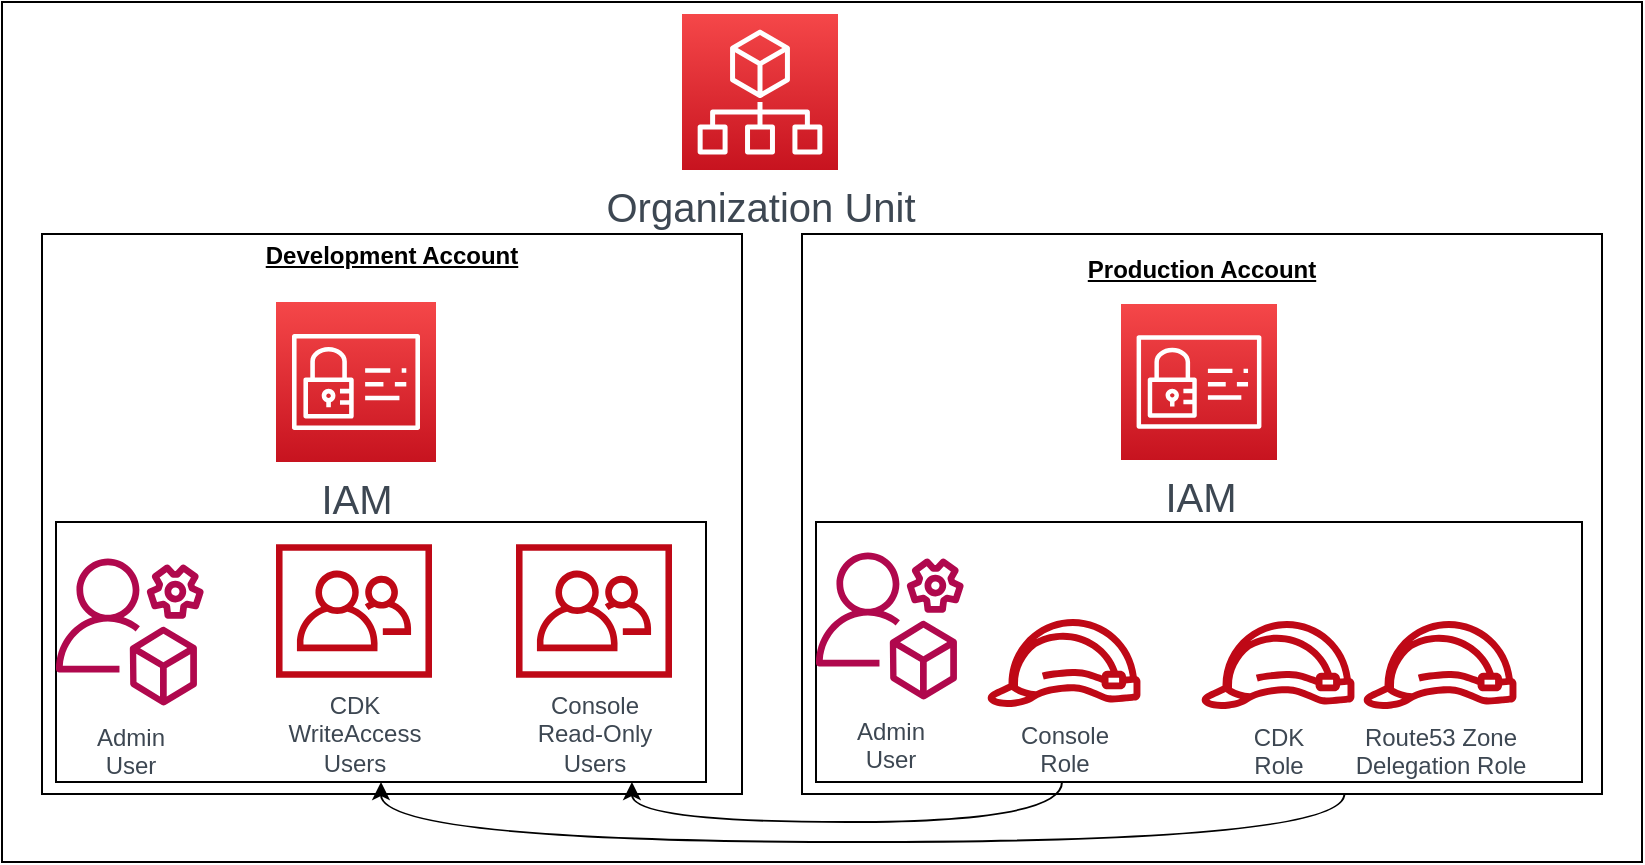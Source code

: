 <mxfile version="16.5.1" type="device" pages="4"><diagram id="SLA_qZpBtni6AxzCIXlk" name="access-management"><mxGraphModel dx="1340" dy="863" grid="1" gridSize="10" guides="1" tooltips="1" connect="1" arrows="1" fold="1" page="1" pageScale="1" pageWidth="850" pageHeight="1100" math="0" shadow="0"><root><mxCell id="wVJDQSX5_cYeupj3JR38-0"/><mxCell id="wVJDQSX5_cYeupj3JR38-1" parent="wVJDQSX5_cYeupj3JR38-0"/><mxCell id="wVJDQSX5_cYeupj3JR38-27" value="" style="rounded=0;whiteSpace=wrap;html=1;" parent="wVJDQSX5_cYeupj3JR38-1" vertex="1"><mxGeometry x="10" y="10" width="820" height="430" as="geometry"/></mxCell><mxCell id="wVJDQSX5_cYeupj3JR38-23" value="&lt;b&gt;&lt;u&gt;Production Account&lt;br&gt;&lt;br&gt;&lt;/u&gt;&lt;/b&gt;&lt;br&gt;&lt;br&gt;&lt;br&gt;&lt;br&gt;&lt;br&gt;&lt;br&gt;&lt;br&gt;&lt;br&gt;&lt;br&gt;&lt;br&gt;&lt;br&gt;&lt;br&gt;&lt;br&gt;&lt;br&gt;&lt;br&gt;&lt;br&gt;" style="rounded=0;whiteSpace=wrap;html=1;" parent="wVJDQSX5_cYeupj3JR38-1" vertex="1"><mxGeometry x="410" y="126" width="400" height="280" as="geometry"/></mxCell><mxCell id="wVJDQSX5_cYeupj3JR38-22" value="&lt;b&gt;&lt;u&gt;Development Account&lt;br&gt;&lt;br&gt;&lt;br&gt;&lt;br&gt;&lt;br&gt;&lt;br&gt;&lt;br&gt;&lt;br&gt;&lt;br&gt;&lt;br&gt;&lt;br&gt;&lt;br&gt;&lt;br&gt;&lt;br&gt;&lt;br&gt;&lt;br&gt;&lt;br&gt;&lt;br&gt;&lt;br&gt;&lt;/u&gt;&lt;/b&gt;" style="rounded=0;whiteSpace=wrap;html=1;" parent="wVJDQSX5_cYeupj3JR38-1" vertex="1"><mxGeometry x="30" y="126" width="350" height="280" as="geometry"/></mxCell><mxCell id="wVJDQSX5_cYeupj3JR38-20" value="" style="rounded=0;whiteSpace=wrap;html=1;" parent="wVJDQSX5_cYeupj3JR38-1" vertex="1"><mxGeometry x="417" y="270" width="383" height="130" as="geometry"/></mxCell><mxCell id="wVJDQSX5_cYeupj3JR38-19" value="" style="rounded=0;whiteSpace=wrap;html=1;" parent="wVJDQSX5_cYeupj3JR38-1" vertex="1"><mxGeometry x="37" y="270" width="325" height="130" as="geometry"/></mxCell><mxCell id="wVJDQSX5_cYeupj3JR38-2" value="&lt;span style=&quot;color: rgb(61 , 71 , 82) ; font-size: 20px&quot;&gt;IAM&lt;/span&gt;&lt;b style=&quot;color: rgb(0 , 0 , 0)&quot;&gt;&lt;u&gt;&lt;br&gt;&lt;/u&gt;&lt;/b&gt;" style="sketch=0;points=[[0,0,0],[0.25,0,0],[0.5,0,0],[0.75,0,0],[1,0,0],[0,1,0],[0.25,1,0],[0.5,1,0],[0.75,1,0],[1,1,0],[0,0.25,0],[0,0.5,0],[0,0.75,0],[1,0.25,0],[1,0.5,0],[1,0.75,0]];outlineConnect=0;fontColor=#232F3E;gradientColor=#F54749;gradientDirection=north;fillColor=#C7131F;strokeColor=#ffffff;dashed=0;verticalLabelPosition=bottom;verticalAlign=top;align=center;html=1;fontSize=12;fontStyle=0;aspect=fixed;shape=mxgraph.aws4.resourceIcon;resIcon=mxgraph.aws4.identity_and_access_management;" parent="wVJDQSX5_cYeupj3JR38-1" vertex="1"><mxGeometry x="147" y="160" width="80" height="80" as="geometry"/></mxCell><mxCell id="wVJDQSX5_cYeupj3JR38-3" value="&lt;span style=&quot;color: rgb(61 , 71 , 82) ; font-size: 20px&quot;&gt;Organization Unit&lt;/span&gt;" style="sketch=0;points=[[0,0,0],[0.25,0,0],[0.5,0,0],[0.75,0,0],[1,0,0],[0,1,0],[0.25,1,0],[0.5,1,0],[0.75,1,0],[1,1,0],[0,0.25,0],[0,0.5,0],[0,0.75,0],[1,0.25,0],[1,0.5,0],[1,0.75,0]];outlineConnect=0;fontColor=#232F3E;gradientColor=#F54749;gradientDirection=north;fillColor=#C7131F;strokeColor=#ffffff;dashed=0;verticalLabelPosition=bottom;verticalAlign=top;align=center;html=1;fontSize=12;fontStyle=0;aspect=fixed;shape=mxgraph.aws4.resourceIcon;resIcon=mxgraph.aws4.organizations;" parent="wVJDQSX5_cYeupj3JR38-1" vertex="1"><mxGeometry x="350" y="16" width="78" height="78" as="geometry"/></mxCell><mxCell id="wVJDQSX5_cYeupj3JR38-6" value="&lt;span data-lucid-type=&quot;application/vnd.lucid.text&quot; data-lucid-content=&quot;{&amp;#34;t&amp;#34;:&amp;#34;CDK\nWriteAccess&amp;#34;,&amp;#34;m&amp;#34;:[{&amp;#34;s&amp;#34;:0,&amp;#34;n&amp;#34;:&amp;#34;p&amp;#34;,&amp;#34;v&amp;#34;:1.1},{&amp;#34;s&amp;#34;:0,&amp;#34;n&amp;#34;:&amp;#34;a&amp;#34;,&amp;#34;v&amp;#34;:&amp;#34;center&amp;#34;},{&amp;#34;s&amp;#34;:4,&amp;#34;n&amp;#34;:&amp;#34;p&amp;#34;,&amp;#34;v&amp;#34;:1.1},{&amp;#34;s&amp;#34;:4,&amp;#34;n&amp;#34;:&amp;#34;a&amp;#34;,&amp;#34;v&amp;#34;:&amp;#34;center&amp;#34;},{&amp;#34;s&amp;#34;:0,&amp;#34;n&amp;#34;:&amp;#34;fc&amp;#34;,&amp;#34;v&amp;#34;:&amp;#34;Regular&amp;#34;,&amp;#34;e&amp;#34;:15},{&amp;#34;s&amp;#34;:0,&amp;#34;n&amp;#34;:&amp;#34;s&amp;#34;,&amp;#34;v&amp;#34;:26.667,&amp;#34;e&amp;#34;:15},{&amp;#34;s&amp;#34;:0,&amp;#34;n&amp;#34;:&amp;#34;c&amp;#34;,&amp;#34;v&amp;#34;:&amp;#34;3d4752ff&amp;#34;,&amp;#34;e&amp;#34;:15}]}&quot;&gt;&lt;font style=&quot;font-size: 12px&quot;&gt;&lt;span style=&quot;color: rgb(61 , 71 , 82)&quot;&gt;CDK&lt;br&gt;&lt;/span&gt;&lt;span style=&quot;color: rgb(61 , 71 , 82)&quot;&gt;WriteAccess&lt;br&gt;Users&lt;/span&gt;&lt;/font&gt;&lt;/span&gt;" style="sketch=0;outlineConnect=0;fontColor=#232F3E;gradientColor=none;fillColor=#BF0816;strokeColor=none;dashed=0;verticalLabelPosition=bottom;verticalAlign=top;align=center;html=1;fontSize=12;fontStyle=0;aspect=fixed;pointerEvents=1;shape=mxgraph.aws4.organizations_organizational_unit;" parent="wVJDQSX5_cYeupj3JR38-1" vertex="1"><mxGeometry x="147" y="281" width="78" height="67" as="geometry"/></mxCell><mxCell id="wVJDQSX5_cYeupj3JR38-7" value="&lt;font color=&quot;#3d4752&quot; style=&quot;font-size: 12px&quot;&gt;Admin&lt;br&gt;User&lt;/font&gt;" style="sketch=0;outlineConnect=0;fontColor=#232F3E;gradientColor=none;fillColor=#B0084D;strokeColor=none;dashed=0;verticalLabelPosition=bottom;verticalAlign=top;align=center;html=1;fontSize=12;fontStyle=0;aspect=fixed;pointerEvents=1;shape=mxgraph.aws4.organizations_management_account;" parent="wVJDQSX5_cYeupj3JR38-1" vertex="1"><mxGeometry x="37" y="286" width="74" height="78" as="geometry"/></mxCell><mxCell id="wVJDQSX5_cYeupj3JR38-9" value="&lt;font style=&quot;font-size: 12px&quot;&gt;&lt;span style=&quot;color: rgb(61 , 71 , 82)&quot;&gt;CDK&lt;/span&gt;&lt;br style=&quot;color: rgb(61 , 71 , 82)&quot;&gt;&lt;span style=&quot;color: rgb(61 , 71 , 82)&quot;&gt;Role&lt;/span&gt;&lt;/font&gt;" style="sketch=0;outlineConnect=0;fontColor=#232F3E;gradientColor=none;fillColor=#BF0816;strokeColor=none;dashed=0;verticalLabelPosition=bottom;verticalAlign=top;align=center;html=1;fontSize=12;fontStyle=0;aspect=fixed;pointerEvents=1;shape=mxgraph.aws4.role;" parent="wVJDQSX5_cYeupj3JR38-1" vertex="1"><mxGeometry x="609" y="319.5" width="78" height="44" as="geometry"/></mxCell><mxCell id="wVJDQSX5_cYeupj3JR38-10" value="&lt;font style=&quot;font-size: 12px&quot;&gt;&lt;span style=&quot;color: rgb(61 , 71 , 82)&quot;&gt;Console&lt;br&gt;&lt;/span&gt;&lt;span style=&quot;color: rgb(61 , 71 , 82)&quot;&gt;Read-Only&lt;br&gt;Users&lt;/span&gt;&lt;/font&gt;" style="sketch=0;outlineConnect=0;fontColor=#232F3E;gradientColor=none;fillColor=#BF0816;strokeColor=none;dashed=0;verticalLabelPosition=bottom;verticalAlign=top;align=center;html=1;fontSize=12;fontStyle=0;aspect=fixed;pointerEvents=1;shape=mxgraph.aws4.organizations_organizational_unit;" parent="wVJDQSX5_cYeupj3JR38-1" vertex="1"><mxGeometry x="267" y="281" width="78" height="67" as="geometry"/></mxCell><mxCell id="wVJDQSX5_cYeupj3JR38-12" value="&lt;span style=&quot;color: rgb(61 , 71 , 82) ; font-size: 20px&quot;&gt;IAM&lt;/span&gt;" style="sketch=0;points=[[0,0,0],[0.25,0,0],[0.5,0,0],[0.75,0,0],[1,0,0],[0,1,0],[0.25,1,0],[0.5,1,0],[0.75,1,0],[1,1,0],[0,0.25,0],[0,0.5,0],[0,0.75,0],[1,0.25,0],[1,0.5,0],[1,0.75,0]];outlineConnect=0;fontColor=#232F3E;gradientColor=#F54749;gradientDirection=north;fillColor=#C7131F;strokeColor=#ffffff;dashed=0;verticalLabelPosition=bottom;verticalAlign=top;align=center;html=1;fontSize=12;fontStyle=0;aspect=fixed;shape=mxgraph.aws4.resourceIcon;resIcon=mxgraph.aws4.identity_and_access_management;" parent="wVJDQSX5_cYeupj3JR38-1" vertex="1"><mxGeometry x="569.5" y="161" width="78" height="78" as="geometry"/></mxCell><mxCell id="wVJDQSX5_cYeupj3JR38-14" value="&lt;font color=&quot;#3d4752&quot; style=&quot;font-size: 12px&quot;&gt;Admin&lt;br&gt;User&lt;/font&gt;" style="sketch=0;outlineConnect=0;fontColor=#232F3E;gradientColor=none;fillColor=#B0084D;strokeColor=none;dashed=0;verticalLabelPosition=bottom;verticalAlign=top;align=center;html=1;fontSize=12;fontStyle=0;aspect=fixed;pointerEvents=1;shape=mxgraph.aws4.organizations_management_account;" parent="wVJDQSX5_cYeupj3JR38-1" vertex="1"><mxGeometry x="417" y="283" width="74" height="78" as="geometry"/></mxCell><mxCell id="wVJDQSX5_cYeupj3JR38-16" value="&lt;font color=&quot;#3d4752&quot; style=&quot;font-size: 12px&quot;&gt;Route53 Zone&lt;br&gt;Delegation Role&lt;/font&gt;" style="sketch=0;outlineConnect=0;fontColor=#232F3E;gradientColor=none;fillColor=#BF0816;strokeColor=none;dashed=0;verticalLabelPosition=bottom;verticalAlign=top;align=center;html=1;fontSize=12;fontStyle=0;aspect=fixed;pointerEvents=1;shape=mxgraph.aws4.role;" parent="wVJDQSX5_cYeupj3JR38-1" vertex="1"><mxGeometry x="690" y="319.5" width="78" height="44" as="geometry"/></mxCell><mxCell id="XJKbQcDCR-_RLxpUtyF5-1" value="&lt;font color=&quot;#3d4752&quot; style=&quot;font-size: 12px&quot;&gt;Console&lt;br&gt;Role&lt;/font&gt;" style="sketch=0;outlineConnect=0;fontColor=#232F3E;gradientColor=none;fillColor=#BF0816;strokeColor=none;dashed=0;verticalLabelPosition=bottom;verticalAlign=top;align=center;html=1;fontSize=12;fontStyle=0;aspect=fixed;pointerEvents=1;shape=mxgraph.aws4.role;" parent="wVJDQSX5_cYeupj3JR38-1" vertex="1"><mxGeometry x="502" y="318.5" width="78" height="44" as="geometry"/></mxCell><mxCell id="XJKbQcDCR-_RLxpUtyF5-4" value="" style="endArrow=classic;html=1;rounded=0;entryX=0.886;entryY=1;entryDx=0;entryDy=0;entryPerimeter=0;edgeStyle=orthogonalEdgeStyle;curved=1;" parent="wVJDQSX5_cYeupj3JR38-1" target="wVJDQSX5_cYeupj3JR38-19" edge="1"><mxGeometry width="50" height="50" relative="1" as="geometry"><mxPoint x="540" y="400" as="sourcePoint"/><mxPoint x="410" y="442" as="targetPoint"/><Array as="points"><mxPoint x="540" y="420"/><mxPoint x="325" y="420"/></Array></mxGeometry></mxCell><mxCell id="XJKbQcDCR-_RLxpUtyF5-5" value="" style="endArrow=classic;html=1;rounded=0;exitX=0.678;exitY=1;exitDx=0;exitDy=0;exitPerimeter=0;entryX=0.5;entryY=1;entryDx=0;entryDy=0;edgeStyle=orthogonalEdgeStyle;curved=1;" parent="wVJDQSX5_cYeupj3JR38-1" source="wVJDQSX5_cYeupj3JR38-23" target="wVJDQSX5_cYeupj3JR38-19" edge="1"><mxGeometry width="50" height="50" relative="1" as="geometry"><mxPoint x="549.943" y="380" as="sourcePoint"/><mxPoint x="334.95" y="410" as="targetPoint"/><Array as="points"><mxPoint x="681" y="430"/><mxPoint x="200" y="430"/></Array></mxGeometry></mxCell></root></mxGraphModel></diagram><diagram id="4JxDXsQ_b4LmEHMPBMEr" name="domain-management"><mxGraphModel dx="1341" dy="864" grid="1" gridSize="10" guides="1" tooltips="1" connect="1" arrows="1" fold="1" page="1" pageScale="1" pageWidth="850" pageHeight="1100" math="0" shadow="0"><root><mxCell id="RnAoHO7pZn6STn9k0tDL-0"/><mxCell id="RnAoHO7pZn6STn9k0tDL-1" parent="RnAoHO7pZn6STn9k0tDL-0"/><mxCell id="33d590vqgAE2FYPSCgR--0" value="" style="rounded=0;whiteSpace=wrap;html=1;" parent="RnAoHO7pZn6STn9k0tDL-1" vertex="1"><mxGeometry x="10" y="10" width="830" height="416" as="geometry"/></mxCell><mxCell id="33d590vqgAE2FYPSCgR--1" value="&lt;b&gt;&lt;u&gt;Production Account&lt;br&gt;&lt;br&gt;&lt;/u&gt;&lt;/b&gt;&lt;br&gt;&lt;br&gt;&lt;br&gt;&lt;br&gt;&lt;br&gt;&lt;br&gt;&lt;br&gt;&lt;br&gt;&lt;br&gt;&lt;br&gt;&lt;br&gt;&lt;br&gt;&lt;br&gt;&lt;br&gt;&lt;br&gt;&lt;br&gt;&lt;br&gt;" style="rounded=0;whiteSpace=wrap;html=1;" parent="RnAoHO7pZn6STn9k0tDL-1" vertex="1"><mxGeometry x="390" y="120" width="440" height="286" as="geometry"/></mxCell><mxCell id="33d590vqgAE2FYPSCgR--2" value="" style="rounded=0;whiteSpace=wrap;html=1;align=center;" parent="RnAoHO7pZn6STn9k0tDL-1" vertex="1"><mxGeometry x="30" y="120" width="350" height="286" as="geometry"/></mxCell><mxCell id="33d590vqgAE2FYPSCgR--3" value="" style="rounded=0;whiteSpace=wrap;html=1;" parent="RnAoHO7pZn6STn9k0tDL-1" vertex="1"><mxGeometry x="400" y="250" width="420" height="140" as="geometry"/></mxCell><mxCell id="33d590vqgAE2FYPSCgR--4" value="&lt;b&gt;&lt;u&gt;Development Account&lt;br&gt;&lt;br&gt;&lt;br&gt;&lt;br&gt;&lt;br&gt;&lt;br&gt;&lt;br&gt;&lt;br&gt;&lt;br&gt;&lt;br&gt;&lt;br&gt;&lt;br&gt;&lt;br&gt;&lt;br&gt;&lt;br&gt;&lt;br&gt;&lt;br&gt;&lt;br&gt;&lt;br&gt;&lt;br&gt;&lt;br&gt;&lt;br&gt;&lt;br&gt;&lt;br&gt;&lt;br&gt;&lt;br&gt;&lt;br&gt;&lt;/u&gt;&lt;/b&gt;" style="rounded=0;whiteSpace=wrap;html=1;" parent="RnAoHO7pZn6STn9k0tDL-1" vertex="1"><mxGeometry x="37" y="250" width="333" height="140" as="geometry"/></mxCell><mxCell id="33d590vqgAE2FYPSCgR--6" value="&lt;span style=&quot;color: rgb(61 , 71 , 82) ; font-size: 20px&quot;&gt;Organization Unit&lt;/span&gt;" style="sketch=0;points=[[0,0,0],[0.25,0,0],[0.5,0,0],[0.75,0,0],[1,0,0],[0,1,0],[0.25,1,0],[0.5,1,0],[0.75,1,0],[1,1,0],[0,0.25,0],[0,0.5,0],[0,0.75,0],[1,0.25,0],[1,0.5,0],[1,0.75,0]];outlineConnect=0;fontColor=#232F3E;gradientColor=#F54749;gradientDirection=north;fillColor=#C7131F;strokeColor=#ffffff;dashed=0;verticalLabelPosition=bottom;verticalAlign=top;align=center;html=1;fontSize=12;fontStyle=0;aspect=fixed;shape=mxgraph.aws4.resourceIcon;resIcon=mxgraph.aws4.organizations;" parent="RnAoHO7pZn6STn9k0tDL-1" vertex="1"><mxGeometry x="350" y="20" width="64" height="64" as="geometry"/></mxCell><mxCell id="33d590vqgAE2FYPSCgR--16" value="&lt;span style=&quot;color: rgb(61 , 71 , 82) ; font-size: 20px&quot;&gt;Hosted Zone&lt;/span&gt;" style="sketch=0;points=[[0,0,0],[0.25,0,0],[0.5,0,0],[0.75,0,0],[1,0,0],[0,1,0],[0.25,1,0],[0.5,1,0],[0.75,1,0],[1,1,0],[0,0.25,0],[0,0.5,0],[0,0.75,0],[1,0.25,0],[1,0.5,0],[1,0.75,0]];outlineConnect=0;fontColor=#232F3E;gradientColor=#945DF2;gradientDirection=north;fillColor=#5A30B5;strokeColor=#ffffff;dashed=0;verticalLabelPosition=bottom;verticalAlign=top;align=center;html=1;fontSize=12;fontStyle=0;aspect=fixed;shape=mxgraph.aws4.resourceIcon;resIcon=mxgraph.aws4.route_53;" parent="RnAoHO7pZn6STn9k0tDL-1" vertex="1"><mxGeometry x="55" y="150" width="70" height="70" as="geometry"/></mxCell><mxCell id="33d590vqgAE2FYPSCgR--18" value="dev.example.com&lt;br&gt;NS Record" style="sketch=0;outlineConnect=0;fontColor=#232F3E;gradientColor=none;fillColor=#4D27AA;strokeColor=none;dashed=0;verticalLabelPosition=bottom;verticalAlign=top;align=center;html=1;fontSize=12;fontStyle=0;aspect=fixed;pointerEvents=1;shape=mxgraph.aws4.namespace;" parent="RnAoHO7pZn6STn9k0tDL-1" vertex="1"><mxGeometry x="50" y="265.5" width="78" height="78" as="geometry"/></mxCell><mxCell id="33d590vqgAE2FYPSCgR--19" value="example.com&lt;br&gt;NS Record" style="sketch=0;outlineConnect=0;fontColor=#232F3E;gradientColor=none;fillColor=#4D27AA;strokeColor=none;dashed=0;verticalLabelPosition=bottom;verticalAlign=top;align=center;html=1;fontSize=12;fontStyle=0;aspect=fixed;pointerEvents=1;shape=mxgraph.aws4.namespace;" parent="RnAoHO7pZn6STn9k0tDL-1" vertex="1"><mxGeometry x="408" y="265.5" width="78" height="78" as="geometry"/></mxCell><mxCell id="33d590vqgAE2FYPSCgR--20" value="dev.example.com&lt;br&gt;NS Record" style="sketch=0;outlineConnect=0;fontColor=#232F3E;gradientColor=none;fillColor=#4D27AA;strokeColor=none;dashed=0;verticalLabelPosition=bottom;verticalAlign=top;align=center;html=1;fontSize=12;fontStyle=0;aspect=fixed;pointerEvents=1;shape=mxgraph.aws4.namespace;" parent="RnAoHO7pZn6STn9k0tDL-1" vertex="1"><mxGeometry x="734" y="271" width="72" height="72" as="geometry"/></mxCell><mxCell id="33d590vqgAE2FYPSCgR--21" value="" style="endArrow=classic;html=1;rounded=0;entryX=0.836;entryY=1.007;entryDx=0;entryDy=0;entryPerimeter=0;edgeStyle=orthogonalEdgeStyle;curved=1;" parent="RnAoHO7pZn6STn9k0tDL-1" target="33d590vqgAE2FYPSCgR--3" edge="1"><mxGeometry width="50" height="50" relative="1" as="geometry"><mxPoint x="90" y="390" as="sourcePoint"/><mxPoint x="550" y="450" as="targetPoint"/><Array as="points"><mxPoint x="90" y="420"/><mxPoint x="751" y="420"/></Array></mxGeometry></mxCell><mxCell id="33d590vqgAE2FYPSCgR--22" value="&lt;span style=&quot;color: rgb(61 , 71 , 82) ; font-size: 20px&quot;&gt;Certificates&lt;/span&gt;" style="sketch=0;points=[[0,0,0],[0.25,0,0],[0.5,0,0],[0.75,0,0],[1,0,0],[0,1,0],[0.25,1,0],[0.5,1,0],[0.75,1,0],[1,1,0],[0,0.25,0],[0,0.5,0],[0,0.75,0],[1,0.25,0],[1,0.5,0],[1,0.75,0]];outlineConnect=0;fontColor=#232F3E;gradientColor=#F54749;gradientDirection=north;fillColor=#C7131F;strokeColor=#ffffff;dashed=0;verticalLabelPosition=bottom;verticalAlign=top;align=center;html=1;fontSize=12;fontStyle=0;aspect=fixed;shape=mxgraph.aws4.resourceIcon;resIcon=mxgraph.aws4.certificate_manager_3;" parent="RnAoHO7pZn6STn9k0tDL-1" vertex="1"><mxGeometry x="178" y="150" width="69" height="69" as="geometry"/></mxCell><mxCell id="33d590vqgAE2FYPSCgR--26" value="MX &amp;amp; SPF&lt;br&gt;Records" style="sketch=0;outlineConnect=0;fontColor=#232F3E;gradientColor=none;fillColor=#4D27AA;strokeColor=none;dashed=0;verticalLabelPosition=bottom;verticalAlign=top;align=center;html=1;fontSize=12;fontStyle=0;aspect=fixed;pointerEvents=1;shape=mxgraph.aws4.hosted_zone;" parent="RnAoHO7pZn6STn9k0tDL-1" vertex="1"><mxGeometry x="135" y="267" width="78" height="77" as="geometry"/></mxCell><mxCell id="33d590vqgAE2FYPSCgR--27" value="CNAME/TXT/A&lt;br&gt;Records" style="sketch=0;outlineConnect=0;fontColor=#232F3E;gradientColor=none;fillColor=#4D27AA;strokeColor=none;dashed=0;verticalLabelPosition=bottom;verticalAlign=top;align=center;html=1;fontSize=12;fontStyle=0;aspect=fixed;pointerEvents=1;shape=mxgraph.aws4.hosted_zone;" parent="RnAoHO7pZn6STn9k0tDL-1" vertex="1"><mxGeometry x="214" y="267" width="78" height="77" as="geometry"/></mxCell><mxCell id="33d590vqgAE2FYPSCgR--29" value="CNAME/TXT/A&lt;br&gt;Records" style="sketch=0;outlineConnect=0;fontColor=#232F3E;gradientColor=none;fillColor=#4D27AA;strokeColor=none;dashed=0;verticalLabelPosition=bottom;verticalAlign=top;align=center;html=1;fontSize=12;fontStyle=0;aspect=fixed;pointerEvents=1;shape=mxgraph.aws4.hosted_zone;" parent="RnAoHO7pZn6STn9k0tDL-1" vertex="1"><mxGeometry x="566" y="266" width="78" height="77" as="geometry"/></mxCell><mxCell id="33d590vqgAE2FYPSCgR--30" value="MX &amp;amp; SPF&lt;br&gt;Records" style="sketch=0;outlineConnect=0;fontColor=#232F3E;gradientColor=none;fillColor=#4D27AA;strokeColor=none;dashed=0;verticalLabelPosition=bottom;verticalAlign=top;align=center;html=1;fontSize=12;fontStyle=0;aspect=fixed;pointerEvents=1;shape=mxgraph.aws4.hosted_zone;" parent="RnAoHO7pZn6STn9k0tDL-1" vertex="1"><mxGeometry x="489" y="266" width="78" height="77" as="geometry"/></mxCell><mxCell id="v5e4a_51ig1777QNTJ_8-0" value="dev.example&lt;br&gt;.Certificate" style="outlineConnect=0;dashed=0;verticalLabelPosition=bottom;verticalAlign=top;align=center;html=1;shape=mxgraph.aws3.certificate;fillColor=#5294CF;gradientColor=none;" parent="RnAoHO7pZn6STn9k0tDL-1" vertex="1"><mxGeometry x="300" y="259" width="63" height="85.5" as="geometry"/></mxCell><mxCell id="v5e4a_51ig1777QNTJ_8-1" value="example.com&lt;br&gt;Certificate" style="outlineConnect=0;dashed=0;verticalLabelPosition=bottom;verticalAlign=top;align=center;html=1;shape=mxgraph.aws3.certificate;fillColor=#5294CF;gradientColor=none;" parent="RnAoHO7pZn6STn9k0tDL-1" vertex="1"><mxGeometry x="653" y="257.5" width="63" height="85.5" as="geometry"/></mxCell><mxCell id="ZGMTUYiA0braG0q-F0sj-0" value="&lt;span style=&quot;color: rgb(61 , 71 , 82) ; font-size: 20px&quot;&gt;API GW&lt;/span&gt;" style="outlineConnect=0;dashed=0;verticalLabelPosition=bottom;verticalAlign=top;align=center;html=1;shape=mxgraph.aws3.api_gateway;fillColor=#D9A741;gradientColor=none;fontSize=12;" vertex="1" parent="RnAoHO7pZn6STn9k0tDL-1"><mxGeometry x="292" y="150" width="58" height="69" as="geometry"/></mxCell><mxCell id="ZGMTUYiA0braG0q-F0sj-2" value="&lt;span style=&quot;color: rgb(61 , 71 , 82) ; font-size: 20px&quot;&gt;Hosted Zone&lt;/span&gt;" style="sketch=0;points=[[0,0,0],[0.25,0,0],[0.5,0,0],[0.75,0,0],[1,0,0],[0,1,0],[0.25,1,0],[0.5,1,0],[0.75,1,0],[1,1,0],[0,0.25,0],[0,0.5,0],[0,0.75,0],[1,0.25,0],[1,0.5,0],[1,0.75,0]];outlineConnect=0;fontColor=#232F3E;gradientColor=#945DF2;gradientDirection=north;fillColor=#5A30B5;strokeColor=#ffffff;dashed=0;verticalLabelPosition=bottom;verticalAlign=top;align=center;html=1;fontSize=12;fontStyle=0;aspect=fixed;shape=mxgraph.aws4.resourceIcon;resIcon=mxgraph.aws4.route_53;" vertex="1" parent="RnAoHO7pZn6STn9k0tDL-1"><mxGeometry x="459" y="160" width="63" height="63" as="geometry"/></mxCell><mxCell id="ZGMTUYiA0braG0q-F0sj-3" value="&lt;span style=&quot;color: rgb(61 , 71 , 82) ; font-size: 20px&quot;&gt;Certificates&lt;/span&gt;" style="sketch=0;points=[[0,0,0],[0.25,0,0],[0.5,0,0],[0.75,0,0],[1,0,0],[0,1,0],[0.25,1,0],[0.5,1,0],[0.75,1,0],[1,1,0],[0,0.25,0],[0,0.5,0],[0,0.75,0],[1,0.25,0],[1,0.5,0],[1,0.75,0]];outlineConnect=0;fontColor=#232F3E;gradientColor=#F54749;gradientDirection=north;fillColor=#C7131F;strokeColor=#ffffff;dashed=0;verticalLabelPosition=bottom;verticalAlign=top;align=center;html=1;fontSize=12;fontStyle=0;aspect=fixed;shape=mxgraph.aws4.resourceIcon;resIcon=mxgraph.aws4.certificate_manager_3;" vertex="1" parent="RnAoHO7pZn6STn9k0tDL-1"><mxGeometry x="582" y="160" width="62" height="62" as="geometry"/></mxCell><mxCell id="ZGMTUYiA0braG0q-F0sj-4" value="&lt;span style=&quot;color: rgb(61 , 71 , 82) ; font-size: 20px&quot;&gt;API GW&lt;/span&gt;" style="outlineConnect=0;dashed=0;verticalLabelPosition=bottom;verticalAlign=top;align=center;html=1;shape=mxgraph.aws3.api_gateway;fillColor=#D9A741;gradientColor=none;fontSize=12;" vertex="1" parent="RnAoHO7pZn6STn9k0tDL-1"><mxGeometry x="696" y="150" width="64" height="72" as="geometry"/></mxCell></root></mxGraphModel></diagram><diagram id="CWAYKkZ2U7xtCrWsAGH_" name="static-site"><mxGraphModel dx="1341" dy="864" grid="1" gridSize="10" guides="1" tooltips="1" connect="1" arrows="1" fold="1" page="1" pageScale="1" pageWidth="850" pageHeight="1100" math="0" shadow="0"><root><mxCell id="myEVgsa8XitPbdo4KWvX-0"/><mxCell id="myEVgsa8XitPbdo4KWvX-1" parent="myEVgsa8XitPbdo4KWvX-0"/><mxCell id="1F7x_2fUVxJOTwaGZERF-0" value="" style="rounded=0;whiteSpace=wrap;html=1;" parent="myEVgsa8XitPbdo4KWvX-1" vertex="1"><mxGeometry x="25" y="130" width="359" height="117" as="geometry"/></mxCell><mxCell id="1F7x_2fUVxJOTwaGZERF-4" value="&lt;span style=&quot;color: rgb(61 , 71 , 82) ; font-size: 20px&quot;&gt;CloudFront&lt;/span&gt;" style="sketch=0;points=[[0,0,0],[0.25,0,0],[0.5,0,0],[0.75,0,0],[1,0,0],[0,1,0],[0.25,1,0],[0.5,1,0],[0.75,1,0],[1,1,0],[0,0.25,0],[0,0.5,0],[0,0.75,0],[1,0.25,0],[1,0.5,0],[1,0.75,0]];outlineConnect=0;fontColor=#232F3E;gradientColor=#945DF2;gradientDirection=north;fillColor=#5A30B5;strokeColor=#ffffff;dashed=0;verticalLabelPosition=bottom;verticalAlign=top;align=center;html=1;fontSize=12;fontStyle=0;aspect=fixed;shape=mxgraph.aws4.resourceIcon;resIcon=mxgraph.aws4.cloudfront;" parent="myEVgsa8XitPbdo4KWvX-1" vertex="1"><mxGeometry x="173.25" y="24.5" width="69" height="69" as="geometry"/></mxCell><mxCell id="vdbpVnK7V8ojzlFlDcJC-0" value="Domain&lt;br&gt;Certificate" style="outlineConnect=0;dashed=0;verticalLabelPosition=bottom;verticalAlign=top;align=center;html=1;shape=mxgraph.aws3.certificate;fillColor=#5294CF;gradientColor=none;" parent="myEVgsa8XitPbdo4KWvX-1" vertex="1"><mxGeometry x="183.5" y="152.91" width="48.5" height="59.25" as="geometry"/></mxCell><mxCell id="vdbpVnK7V8ojzlFlDcJC-1" value="&lt;span style=&quot;color: rgb(61 , 71 , 82) ; font-size: 20px&quot;&gt;S3&lt;/span&gt;" style="outlineConnect=0;dashed=0;verticalLabelPosition=bottom;verticalAlign=top;align=center;html=1;shape=mxgraph.aws3.s3;fillColor=#E05243;gradientColor=none;" parent="myEVgsa8XitPbdo4KWvX-1" vertex="1"><mxGeometry x="317.5" y="19" width="66.5" height="79" as="geometry"/></mxCell><mxCell id="vdbpVnK7V8ojzlFlDcJC-2" value="Static WebSite &lt;br&gt;Bucket" style="sketch=0;outlineConnect=0;fontColor=#232F3E;gradientColor=none;fillColor=#3F8624;strokeColor=none;dashed=0;verticalLabelPosition=bottom;verticalAlign=top;align=center;html=1;fontSize=12;fontStyle=0;aspect=fixed;pointerEvents=1;shape=mxgraph.aws4.bucket_with_objects;" parent="myEVgsa8XitPbdo4KWvX-1" vertex="1"><mxGeometry x="313" y="156" width="54" height="56.16" as="geometry"/></mxCell><mxCell id="j28ZeoYxioUev0i68DGe-1" value="" style="endArrow=classic;html=1;rounded=0;" parent="myEVgsa8XitPbdo4KWvX-1" edge="1"><mxGeometry width="50" height="50" relative="1" as="geometry"><mxPoint x="244" y="37" as="sourcePoint"/><mxPoint x="314" y="37" as="targetPoint"/></mxGeometry></mxCell><mxCell id="Fv7yCbiL3cMPpWhen5SA-0" value="&lt;span style=&quot;color: rgb(61 , 71 , 82) ; font-size: 20px&quot;&gt;Hosted Zone&lt;br&gt;&lt;/span&gt;" style="sketch=0;points=[[0,0,0],[0.25,0,0],[0.5,0,0],[0.75,0,0],[1,0,0],[0,1,0],[0.25,1,0],[0.5,1,0],[0.75,1,0],[1,1,0],[0,0.25,0],[0,0.5,0],[0,0.75,0],[1,0.25,0],[1,0.5,0],[1,0.75,0]];outlineConnect=0;fontColor=#232F3E;gradientColor=#945DF2;gradientDirection=north;fillColor=#5A30B5;strokeColor=#ffffff;dashed=0;verticalLabelPosition=bottom;verticalAlign=top;align=center;html=1;fontSize=12;fontStyle=0;aspect=fixed;shape=mxgraph.aws4.resourceIcon;resIcon=mxgraph.aws4.route_53;" vertex="1" parent="myEVgsa8XitPbdo4KWvX-1"><mxGeometry x="35" y="23.5" width="70" height="70" as="geometry"/></mxCell><mxCell id="NuAdhkxdkpsoM22tw51c-0" value="Website URL&lt;br&gt;A Record" style="sketch=0;outlineConnect=0;fontColor=#232F3E;gradientColor=none;fillColor=#4D27AA;strokeColor=none;dashed=0;verticalLabelPosition=bottom;verticalAlign=top;align=center;html=1;fontSize=12;fontStyle=0;aspect=fixed;pointerEvents=1;shape=mxgraph.aws4.hosted_zone;" vertex="1" parent="myEVgsa8XitPbdo4KWvX-1"><mxGeometry x="55" y="152.91" width="57.83" height="57.09" as="geometry"/></mxCell><mxCell id="NuAdhkxdkpsoM22tw51c-1" value="" style="endArrow=classic;html=1;rounded=0;" edge="1" parent="myEVgsa8XitPbdo4KWvX-1"><mxGeometry width="50" height="50" relative="1" as="geometry"><mxPoint x="105" y="40" as="sourcePoint"/><mxPoint x="175" y="40" as="targetPoint"/></mxGeometry></mxCell></root></mxGraphModel></diagram><diagram id="OooBm7AfFeT4mQq3ELfN" name="user-management"><mxGraphModel dx="1340" dy="863" grid="1" gridSize="10" guides="1" tooltips="1" connect="1" arrows="1" fold="1" page="1" pageScale="1" pageWidth="850" pageHeight="1100" math="0" shadow="0"><root><mxCell id="h5DFBAZ5GK0CYtfQ-ZNv-0"/><mxCell id="h5DFBAZ5GK0CYtfQ-ZNv-1" parent="h5DFBAZ5GK0CYtfQ-ZNv-0"/><mxCell id="Jg6i_r_Q03I4rPbvGvM9-14" value="&lt;b&gt;&lt;u&gt;&lt;br&gt;&lt;/u&gt;&lt;/b&gt;" style="rounded=0;whiteSpace=wrap;html=1;" vertex="1" parent="h5DFBAZ5GK0CYtfQ-ZNv-1"><mxGeometry x="310" y="23" width="200" height="102" as="geometry"/></mxCell><mxCell id="epskYRbCHfM61tl0P-ie-4" value="&lt;b&gt;&lt;u&gt;&lt;br&gt;&lt;/u&gt;&lt;/b&gt;" style="rounded=0;whiteSpace=wrap;html=1;" vertex="1" parent="h5DFBAZ5GK0CYtfQ-ZNv-1"><mxGeometry x="310" y="138" width="200" height="160" as="geometry"/></mxCell><mxCell id="Jg6i_r_Q03I4rPbvGvM9-1" style="edgeStyle=none;rounded=0;orthogonalLoop=1;jettySize=auto;html=1;fontSize=12;entryX=0;entryY=0.5;entryDx=0;entryDy=0;entryPerimeter=0;" edge="1" parent="h5DFBAZ5GK0CYtfQ-ZNv-1" source="epskYRbCHfM61tl0P-ie-18" target="epskYRbCHfM61tl0P-ie-25"><mxGeometry relative="1" as="geometry"><mxPoint x="200" y="55" as="targetPoint"/></mxGeometry></mxCell><mxCell id="Jg6i_r_Q03I4rPbvGvM9-8" value="JWT&lt;br&gt;Authorizer" style="edgeLabel;html=1;align=center;verticalAlign=middle;resizable=0;points=[];fontSize=12;" vertex="1" connectable="0" parent="Jg6i_r_Q03I4rPbvGvM9-1"><mxGeometry x="-0.178" y="1" relative="1" as="geometry"><mxPoint y="-1" as="offset"/></mxGeometry></mxCell><mxCell id="Jg6i_r_Q03I4rPbvGvM9-2" style="edgeStyle=none;rounded=0;orthogonalLoop=1;jettySize=auto;html=1;exitX=1;exitY=0.8;exitDx=0;exitDy=0;exitPerimeter=0;entryX=0;entryY=0.5;entryDx=0;entryDy=0;entryPerimeter=0;fontSize=12;" edge="1" parent="h5DFBAZ5GK0CYtfQ-ZNv-1" source="epskYRbCHfM61tl0P-ie-18" target="epskYRbCHfM61tl0P-ie-22"><mxGeometry relative="1" as="geometry"/></mxCell><mxCell id="Jg6i_r_Q03I4rPbvGvM9-4" value="/users&lt;br&gt;/signIn&lt;br&gt;/signOut" style="edgeLabel;html=1;align=center;verticalAlign=middle;resizable=0;points=[];fontSize=12;" vertex="1" connectable="0" parent="Jg6i_r_Q03I4rPbvGvM9-2"><mxGeometry x="-0.218" y="3" relative="1" as="geometry"><mxPoint y="1" as="offset"/></mxGeometry></mxCell><mxCell id="epskYRbCHfM61tl0P-ie-18" value="&lt;span style=&quot;color: rgb(61 , 71 , 82) ; font-size: 20px&quot;&gt;API GW&lt;/span&gt;" style="outlineConnect=0;dashed=0;verticalLabelPosition=bottom;verticalAlign=top;align=center;html=1;shape=mxgraph.aws3.api_gateway;fillColor=#D9A741;gradientColor=none;fontSize=12;" vertex="1" parent="h5DFBAZ5GK0CYtfQ-ZNv-1"><mxGeometry x="20" y="106" width="58" height="69" as="geometry"/></mxCell><mxCell id="epskYRbCHfM61tl0P-ie-22" value="&lt;span style=&quot;color: rgb(61 , 71 , 82) ; font-size: 20px&quot;&gt;LAMBDA&lt;/span&gt;" style="outlineConnect=0;dashed=0;verticalLabelPosition=bottom;verticalAlign=top;align=center;html=1;shape=mxgraph.aws3.lambda;fillColor=#F58534;gradientColor=none;fontSize=12;" vertex="1" parent="h5DFBAZ5GK0CYtfQ-ZNv-1"><mxGeometry x="209" y="175" width="70" height="60" as="geometry"/></mxCell><mxCell id="epskYRbCHfM61tl0P-ie-25" value="&lt;span style=&quot;color: rgb(61 , 71 , 82) ; font-size: 20px&quot;&gt;COGNITO&lt;/span&gt;" style="outlineConnect=0;dashed=0;verticalLabelPosition=bottom;verticalAlign=top;align=center;html=1;shape=mxgraph.aws3.cognito;fillColor=#AD688B;gradientColor=none;fontSize=12;" vertex="1" parent="h5DFBAZ5GK0CYtfQ-ZNv-1"><mxGeometry x="209" y="25" width="64" height="71" as="geometry"/></mxCell><mxCell id="epskYRbCHfM61tl0P-ie-27" value="createUser" style="outlineConnect=0;dashed=0;verticalLabelPosition=bottom;verticalAlign=top;align=center;html=1;shape=mxgraph.aws3.lambda_function;fillColor=#F58534;gradientColor=none;fontSize=12;" vertex="1" parent="h5DFBAZ5GK0CYtfQ-ZNv-1"><mxGeometry x="323" y="145" width="50" height="50" as="geometry"/></mxCell><mxCell id="epskYRbCHfM61tl0P-ie-28" value="updateUser" style="outlineConnect=0;dashed=0;verticalLabelPosition=bottom;verticalAlign=top;align=center;html=1;shape=mxgraph.aws3.lambda_function;fillColor=#F58534;gradientColor=none;fontSize=12;" vertex="1" parent="h5DFBAZ5GK0CYtfQ-ZNv-1"><mxGeometry x="323" y="225" width="50" height="50" as="geometry"/></mxCell><mxCell id="epskYRbCHfM61tl0P-ie-29" value="getUser" style="outlineConnect=0;dashed=0;verticalLabelPosition=bottom;verticalAlign=top;align=center;html=1;shape=mxgraph.aws3.lambda_function;fillColor=#F58534;gradientColor=none;fontSize=12;" vertex="1" parent="h5DFBAZ5GK0CYtfQ-ZNv-1"><mxGeometry x="389" y="225" width="50" height="50" as="geometry"/></mxCell><mxCell id="epskYRbCHfM61tl0P-ie-30" value="deleteUser" style="outlineConnect=0;dashed=0;verticalLabelPosition=bottom;verticalAlign=top;align=center;html=1;shape=mxgraph.aws3.lambda_function;fillColor=#F58534;gradientColor=none;fontSize=12;" vertex="1" parent="h5DFBAZ5GK0CYtfQ-ZNv-1"><mxGeometry x="449" y="225" width="50" height="50" as="geometry"/></mxCell><mxCell id="epskYRbCHfM61tl0P-ie-31" value="signIn" style="outlineConnect=0;dashed=0;verticalLabelPosition=bottom;verticalAlign=top;align=center;html=1;shape=mxgraph.aws3.lambda_function;fillColor=#F58534;gradientColor=none;fontSize=12;" vertex="1" parent="h5DFBAZ5GK0CYtfQ-ZNv-1"><mxGeometry x="389" y="145" width="50" height="50" as="geometry"/></mxCell><mxCell id="epskYRbCHfM61tl0P-ie-32" value="signOut" style="outlineConnect=0;dashed=0;verticalLabelPosition=bottom;verticalAlign=top;align=center;html=1;shape=mxgraph.aws3.lambda_function;fillColor=#F58534;gradientColor=none;fontSize=12;" vertex="1" parent="h5DFBAZ5GK0CYtfQ-ZNv-1"><mxGeometry x="449" y="145" width="50" height="50" as="geometry"/></mxCell><mxCell id="Jg6i_r_Q03I4rPbvGvM9-9" value="" style="sketch=0;pointerEvents=1;shadow=0;dashed=0;html=1;strokeColor=none;fillColor=#505050;labelPosition=center;verticalLabelPosition=bottom;verticalAlign=top;outlineConnect=0;align=center;shape=mxgraph.office.security.token;fontSize=12;" vertex="1" parent="h5DFBAZ5GK0CYtfQ-ZNv-1"><mxGeometry x="93" y="64" width="31" height="32" as="geometry"/></mxCell><mxCell id="Jg6i_r_Q03I4rPbvGvM9-12" value="User Pool" style="sketch=0;outlineConnect=0;fontColor=#232F3E;gradientColor=none;fillColor=#232F3D;strokeColor=none;dashed=0;verticalLabelPosition=bottom;verticalAlign=top;align=center;html=1;fontSize=12;fontStyle=0;aspect=fixed;pointerEvents=1;shape=mxgraph.aws4.users;" vertex="1" parent="h5DFBAZ5GK0CYtfQ-ZNv-1"><mxGeometry x="321" y="36" width="60" height="60" as="geometry"/></mxCell><mxCell id="Jg6i_r_Q03I4rPbvGvM9-13" value="User Pool Clients" style="sketch=0;aspect=fixed;html=1;points=[];align=center;image;fontSize=12;image=img/lib/mscae/Client_Apps.svg;" vertex="1" parent="h5DFBAZ5GK0CYtfQ-ZNv-1"><mxGeometry x="431" y="46" width="50" height="50" as="geometry"/></mxCell></root></mxGraphModel></diagram></mxfile>
